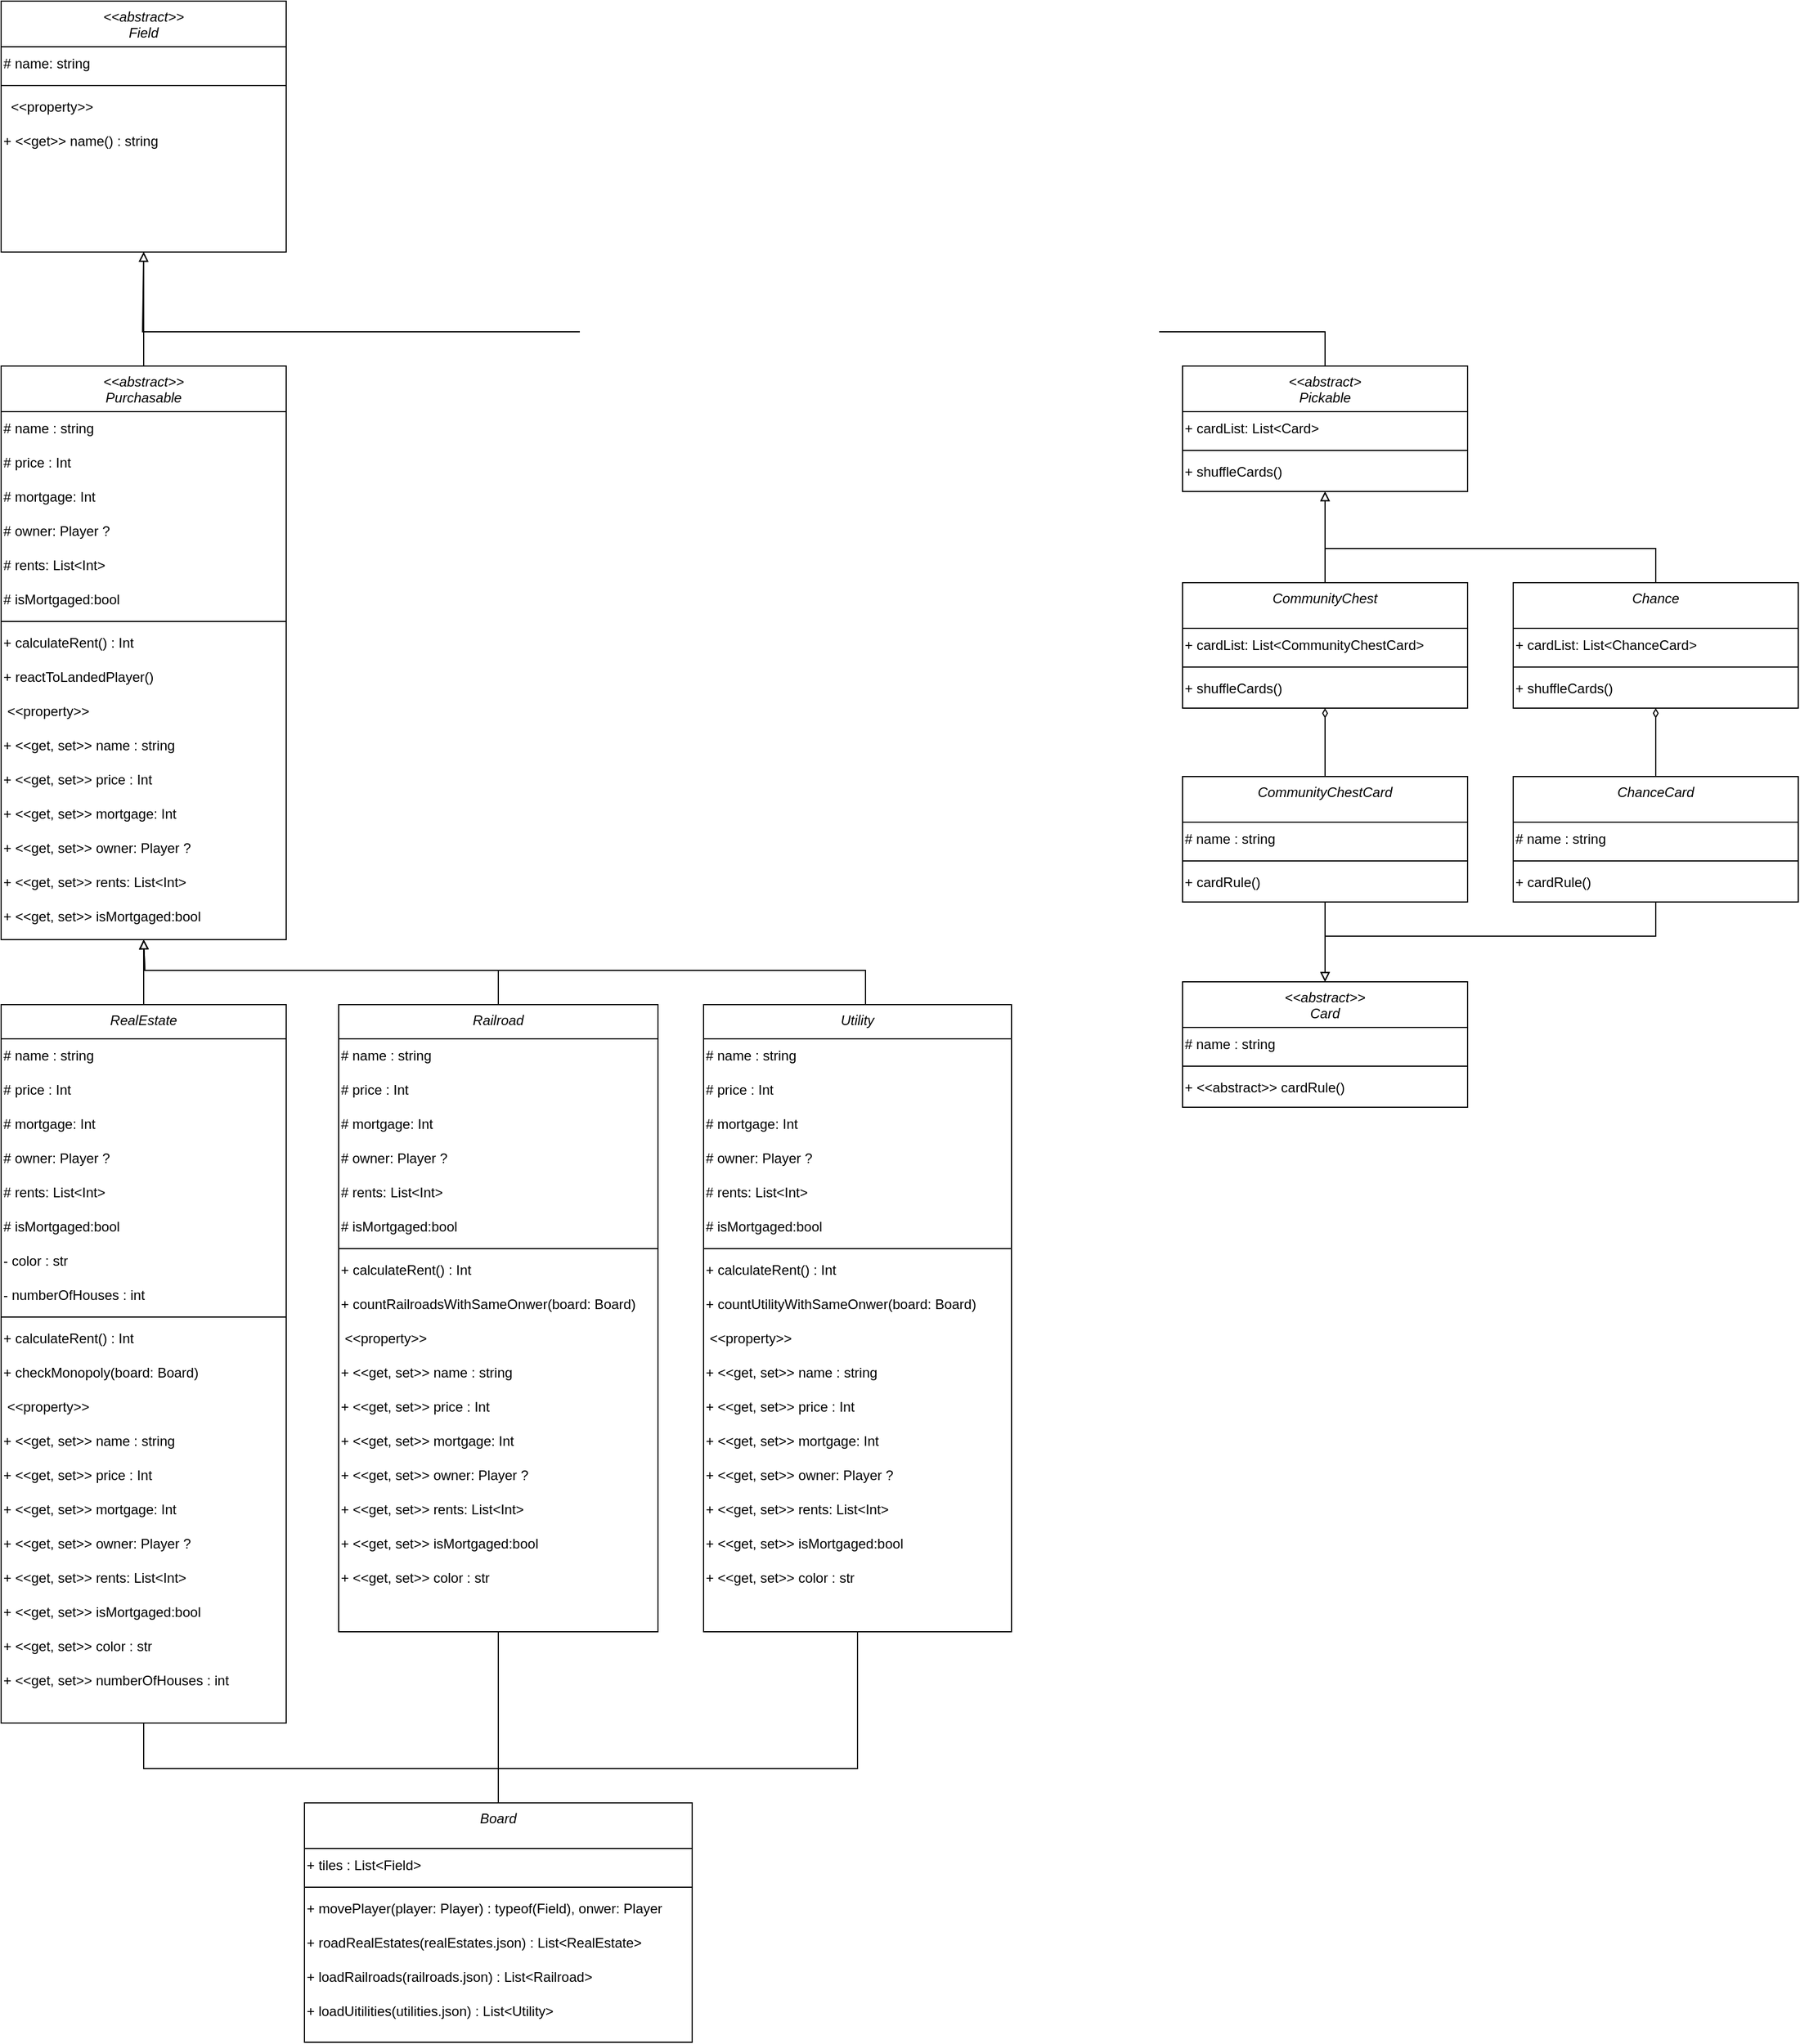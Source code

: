 <mxfile version="20.3.1" type="github">
  <diagram id="C5RBs43oDa-KdzZeNtuy" name="Page-1">
    <mxGraphModel dx="1497" dy="962" grid="1" gridSize="10" guides="1" tooltips="1" connect="1" arrows="1" fold="1" page="1" pageScale="1" pageWidth="827" pageHeight="1169" math="0" shadow="0">
      <root>
        <mxCell id="WIyWlLk6GJQsqaUBKTNV-0" />
        <mxCell id="WIyWlLk6GJQsqaUBKTNV-1" parent="WIyWlLk6GJQsqaUBKTNV-0" />
        <mxCell id="5BrYtVlXAJ850XrDyTSN-16" value="&lt;&lt;abstract&gt;&#xa;Pickable" style="swimlane;fontStyle=2;align=center;verticalAlign=top;childLayout=stackLayout;horizontal=1;startSize=40;horizontalStack=0;resizeParent=1;resizeLast=0;collapsible=1;marginBottom=0;rounded=0;shadow=0;strokeWidth=1;" vertex="1" parent="WIyWlLk6GJQsqaUBKTNV-1">
          <mxGeometry x="1200" y="1200" width="250" height="110" as="geometry">
            <mxRectangle x="230" y="140" width="160" height="26" as="alternateBounds" />
          </mxGeometry>
        </mxCell>
        <mxCell id="5BrYtVlXAJ850XrDyTSN-17" value="+ cardList: List&amp;lt;Card&amp;gt;" style="text;html=1;align=left;verticalAlign=middle;resizable=0;points=[];autosize=1;strokeColor=none;fillColor=none;" vertex="1" parent="5BrYtVlXAJ850XrDyTSN-16">
          <mxGeometry y="40" width="250" height="30" as="geometry" />
        </mxCell>
        <mxCell id="5BrYtVlXAJ850XrDyTSN-18" value="" style="line;html=1;strokeWidth=1;align=left;verticalAlign=middle;spacingTop=-1;spacingLeft=3;spacingRight=3;rotatable=0;labelPosition=right;points=[];portConstraint=eastwest;" vertex="1" parent="5BrYtVlXAJ850XrDyTSN-16">
          <mxGeometry y="70" width="250" height="8" as="geometry" />
        </mxCell>
        <mxCell id="5BrYtVlXAJ850XrDyTSN-19" value="+ shuffleCards()" style="text;html=1;align=left;verticalAlign=middle;resizable=0;points=[];autosize=1;strokeColor=none;fillColor=none;" vertex="1" parent="5BrYtVlXAJ850XrDyTSN-16">
          <mxGeometry y="78" width="250" height="30" as="geometry" />
        </mxCell>
        <mxCell id="5BrYtVlXAJ850XrDyTSN-21" value="" style="endArrow=block;html=1;rounded=0;exitX=0.5;exitY=0;exitDx=0;exitDy=0;endFill=0;entryX=0.5;entryY=1;entryDx=0;entryDy=0;" edge="1" parent="WIyWlLk6GJQsqaUBKTNV-1" source="5BrYtVlXAJ850XrDyTSN-16" target="5BrYtVlXAJ850XrDyTSN-56">
          <mxGeometry width="50" height="50" relative="1" as="geometry">
            <mxPoint x="1316.92" y="960" as="sourcePoint" />
            <mxPoint x="279.996" y="890" as="targetPoint" />
            <Array as="points">
              <mxPoint x="1325" y="1170" />
              <mxPoint x="288" y="1170" />
            </Array>
          </mxGeometry>
        </mxCell>
        <mxCell id="5BrYtVlXAJ850XrDyTSN-56" value="&lt;&lt;abstract&gt;&gt;&#xa;Field" style="swimlane;fontStyle=2;align=center;verticalAlign=top;childLayout=stackLayout;horizontal=1;startSize=40;horizontalStack=0;resizeParent=1;resizeLast=0;collapsible=1;marginBottom=0;rounded=0;shadow=0;strokeWidth=1;" vertex="1" parent="WIyWlLk6GJQsqaUBKTNV-1">
          <mxGeometry x="164" y="880" width="250" height="220" as="geometry">
            <mxRectangle x="230" y="140" width="160" height="26" as="alternateBounds" />
          </mxGeometry>
        </mxCell>
        <mxCell id="5BrYtVlXAJ850XrDyTSN-57" value="# name: string" style="text;html=1;align=left;verticalAlign=middle;resizable=0;points=[];autosize=1;strokeColor=none;fillColor=none;" vertex="1" parent="5BrYtVlXAJ850XrDyTSN-56">
          <mxGeometry y="40" width="250" height="30" as="geometry" />
        </mxCell>
        <mxCell id="5BrYtVlXAJ850XrDyTSN-58" value="" style="line;html=1;strokeWidth=1;align=left;verticalAlign=middle;spacingTop=-1;spacingLeft=3;spacingRight=3;rotatable=0;labelPosition=right;points=[];portConstraint=eastwest;" vertex="1" parent="5BrYtVlXAJ850XrDyTSN-56">
          <mxGeometry y="70" width="250" height="8" as="geometry" />
        </mxCell>
        <mxCell id="5BrYtVlXAJ850XrDyTSN-76" value="&amp;nbsp; &amp;lt;&amp;lt;property&amp;gt;&amp;gt;" style="text;html=1;align=left;verticalAlign=middle;resizable=0;points=[];autosize=1;strokeColor=none;fillColor=none;" vertex="1" parent="5BrYtVlXAJ850XrDyTSN-56">
          <mxGeometry y="78" width="250" height="30" as="geometry" />
        </mxCell>
        <mxCell id="5BrYtVlXAJ850XrDyTSN-77" value="+ &amp;lt;&amp;lt;get&amp;gt;&amp;gt; name() : string" style="text;html=1;align=left;verticalAlign=middle;resizable=0;points=[];autosize=1;strokeColor=none;fillColor=none;" vertex="1" parent="5BrYtVlXAJ850XrDyTSN-56">
          <mxGeometry y="108" width="250" height="30" as="geometry" />
        </mxCell>
        <mxCell id="5BrYtVlXAJ850XrDyTSN-60" value="&lt;&lt;abstract&gt;&gt;&#xa;Purchasable" style="swimlane;fontStyle=2;align=center;verticalAlign=top;childLayout=stackLayout;horizontal=1;startSize=40;horizontalStack=0;resizeParent=1;resizeLast=0;collapsible=1;marginBottom=0;rounded=0;shadow=0;strokeWidth=1;" vertex="1" parent="WIyWlLk6GJQsqaUBKTNV-1">
          <mxGeometry x="164" y="1200" width="250" height="503" as="geometry">
            <mxRectangle x="230" y="140" width="160" height="26" as="alternateBounds" />
          </mxGeometry>
        </mxCell>
        <mxCell id="5BrYtVlXAJ850XrDyTSN-78" value="# name : string" style="text;html=1;align=left;verticalAlign=middle;resizable=0;points=[];autosize=1;strokeColor=none;fillColor=none;" vertex="1" parent="5BrYtVlXAJ850XrDyTSN-60">
          <mxGeometry y="40" width="250" height="30" as="geometry" />
        </mxCell>
        <mxCell id="5BrYtVlXAJ850XrDyTSN-62" value="# price : Int" style="text;html=1;align=left;verticalAlign=middle;resizable=0;points=[];autosize=1;strokeColor=none;fillColor=none;" vertex="1" parent="5BrYtVlXAJ850XrDyTSN-60">
          <mxGeometry y="70" width="250" height="30" as="geometry" />
        </mxCell>
        <mxCell id="5BrYtVlXAJ850XrDyTSN-63" value="# mortgage: Int" style="text;html=1;align=left;verticalAlign=middle;resizable=0;points=[];autosize=1;strokeColor=none;fillColor=none;" vertex="1" parent="5BrYtVlXAJ850XrDyTSN-60">
          <mxGeometry y="100" width="250" height="30" as="geometry" />
        </mxCell>
        <mxCell id="5BrYtVlXAJ850XrDyTSN-64" value="# owner: Player ?" style="text;html=1;align=left;verticalAlign=middle;resizable=0;points=[];autosize=1;strokeColor=none;fillColor=none;" vertex="1" parent="5BrYtVlXAJ850XrDyTSN-60">
          <mxGeometry y="130" width="250" height="30" as="geometry" />
        </mxCell>
        <mxCell id="5BrYtVlXAJ850XrDyTSN-65" value="# rents: List&amp;lt;Int&amp;gt;" style="text;html=1;align=left;verticalAlign=middle;resizable=0;points=[];autosize=1;strokeColor=none;fillColor=none;" vertex="1" parent="5BrYtVlXAJ850XrDyTSN-60">
          <mxGeometry y="160" width="250" height="30" as="geometry" />
        </mxCell>
        <mxCell id="5BrYtVlXAJ850XrDyTSN-66" value="# isMortgaged:bool" style="text;html=1;align=left;verticalAlign=middle;resizable=0;points=[];autosize=1;strokeColor=none;fillColor=none;" vertex="1" parent="5BrYtVlXAJ850XrDyTSN-60">
          <mxGeometry y="190" width="250" height="30" as="geometry" />
        </mxCell>
        <mxCell id="5BrYtVlXAJ850XrDyTSN-67" value="" style="line;html=1;strokeWidth=1;align=left;verticalAlign=middle;spacingTop=-1;spacingLeft=3;spacingRight=3;rotatable=0;labelPosition=right;points=[];portConstraint=eastwest;" vertex="1" parent="5BrYtVlXAJ850XrDyTSN-60">
          <mxGeometry y="220" width="250" height="8" as="geometry" />
        </mxCell>
        <mxCell id="5BrYtVlXAJ850XrDyTSN-68" value="+ calculateRent() : Int" style="text;html=1;align=left;verticalAlign=middle;resizable=0;points=[];autosize=1;strokeColor=none;fillColor=none;" vertex="1" parent="5BrYtVlXAJ850XrDyTSN-60">
          <mxGeometry y="228" width="250" height="30" as="geometry" />
        </mxCell>
        <mxCell id="5BrYtVlXAJ850XrDyTSN-69" value="+ reactToLandedPlayer()" style="text;html=1;align=left;verticalAlign=middle;resizable=0;points=[];autosize=1;strokeColor=none;fillColor=none;" vertex="1" parent="5BrYtVlXAJ850XrDyTSN-60">
          <mxGeometry y="258" width="250" height="30" as="geometry" />
        </mxCell>
        <mxCell id="5BrYtVlXAJ850XrDyTSN-93" value="&lt;span style=&quot;white-space: pre;&quot;&gt;	&lt;/span&gt;&amp;lt;&amp;lt;property&amp;gt;&amp;gt;" style="text;html=1;align=left;verticalAlign=middle;resizable=0;points=[];autosize=1;strokeColor=none;fillColor=none;" vertex="1" parent="5BrYtVlXAJ850XrDyTSN-60">
          <mxGeometry y="288" width="250" height="30" as="geometry" />
        </mxCell>
        <mxCell id="5BrYtVlXAJ850XrDyTSN-87" value="+ &amp;lt;&amp;lt;get, set&amp;gt;&amp;gt;&amp;nbsp;name : string" style="text;html=1;align=left;verticalAlign=middle;resizable=0;points=[];autosize=1;strokeColor=none;fillColor=none;" vertex="1" parent="5BrYtVlXAJ850XrDyTSN-60">
          <mxGeometry y="318" width="250" height="30" as="geometry" />
        </mxCell>
        <mxCell id="5BrYtVlXAJ850XrDyTSN-88" value="+ &amp;lt;&amp;lt;get, set&amp;gt;&amp;gt;&amp;nbsp;price : Int" style="text;html=1;align=left;verticalAlign=middle;resizable=0;points=[];autosize=1;strokeColor=none;fillColor=none;" vertex="1" parent="5BrYtVlXAJ850XrDyTSN-60">
          <mxGeometry y="348" width="250" height="30" as="geometry" />
        </mxCell>
        <mxCell id="5BrYtVlXAJ850XrDyTSN-89" value="+ &amp;lt;&amp;lt;get, set&amp;gt;&amp;gt;&amp;nbsp;mortgage: Int" style="text;html=1;align=left;verticalAlign=middle;resizable=0;points=[];autosize=1;strokeColor=none;fillColor=none;" vertex="1" parent="5BrYtVlXAJ850XrDyTSN-60">
          <mxGeometry y="378" width="250" height="30" as="geometry" />
        </mxCell>
        <mxCell id="5BrYtVlXAJ850XrDyTSN-90" value="+ &amp;lt;&amp;lt;get, set&amp;gt;&amp;gt;&amp;nbsp;owner: Player ?" style="text;html=1;align=left;verticalAlign=middle;resizable=0;points=[];autosize=1;strokeColor=none;fillColor=none;" vertex="1" parent="5BrYtVlXAJ850XrDyTSN-60">
          <mxGeometry y="408" width="250" height="30" as="geometry" />
        </mxCell>
        <mxCell id="5BrYtVlXAJ850XrDyTSN-91" value="+ &amp;lt;&amp;lt;get, set&amp;gt;&amp;gt;&amp;nbsp;rents: List&amp;lt;Int&amp;gt;" style="text;html=1;align=left;verticalAlign=middle;resizable=0;points=[];autosize=1;strokeColor=none;fillColor=none;" vertex="1" parent="5BrYtVlXAJ850XrDyTSN-60">
          <mxGeometry y="438" width="250" height="30" as="geometry" />
        </mxCell>
        <mxCell id="5BrYtVlXAJ850XrDyTSN-92" value="+ &amp;lt;&amp;lt;get, set&amp;gt;&amp;gt; isMortgaged:bool" style="text;html=1;align=left;verticalAlign=middle;resizable=0;points=[];autosize=1;strokeColor=none;fillColor=none;" vertex="1" parent="5BrYtVlXAJ850XrDyTSN-60">
          <mxGeometry y="468" width="250" height="30" as="geometry" />
        </mxCell>
        <mxCell id="5BrYtVlXAJ850XrDyTSN-94" value="RealEstate" style="swimlane;fontStyle=2;align=center;verticalAlign=top;childLayout=stackLayout;horizontal=1;startSize=30;horizontalStack=0;resizeParent=1;resizeLast=0;collapsible=1;marginBottom=0;rounded=0;shadow=0;strokeWidth=1;" vertex="1" parent="WIyWlLk6GJQsqaUBKTNV-1">
          <mxGeometry x="164" y="1760" width="250" height="630" as="geometry">
            <mxRectangle x="230" y="140" width="160" height="26" as="alternateBounds" />
          </mxGeometry>
        </mxCell>
        <mxCell id="5BrYtVlXAJ850XrDyTSN-95" value="# name : string" style="text;html=1;align=left;verticalAlign=middle;resizable=0;points=[];autosize=1;strokeColor=none;fillColor=none;" vertex="1" parent="5BrYtVlXAJ850XrDyTSN-94">
          <mxGeometry y="30" width="250" height="30" as="geometry" />
        </mxCell>
        <mxCell id="5BrYtVlXAJ850XrDyTSN-96" value="# price : Int" style="text;html=1;align=left;verticalAlign=middle;resizable=0;points=[];autosize=1;strokeColor=none;fillColor=none;" vertex="1" parent="5BrYtVlXAJ850XrDyTSN-94">
          <mxGeometry y="60" width="250" height="30" as="geometry" />
        </mxCell>
        <mxCell id="5BrYtVlXAJ850XrDyTSN-97" value="# mortgage: Int" style="text;html=1;align=left;verticalAlign=middle;resizable=0;points=[];autosize=1;strokeColor=none;fillColor=none;" vertex="1" parent="5BrYtVlXAJ850XrDyTSN-94">
          <mxGeometry y="90" width="250" height="30" as="geometry" />
        </mxCell>
        <mxCell id="5BrYtVlXAJ850XrDyTSN-98" value="# owner: Player ?" style="text;html=1;align=left;verticalAlign=middle;resizable=0;points=[];autosize=1;strokeColor=none;fillColor=none;" vertex="1" parent="5BrYtVlXAJ850XrDyTSN-94">
          <mxGeometry y="120" width="250" height="30" as="geometry" />
        </mxCell>
        <mxCell id="5BrYtVlXAJ850XrDyTSN-99" value="# rents: List&amp;lt;Int&amp;gt;" style="text;html=1;align=left;verticalAlign=middle;resizable=0;points=[];autosize=1;strokeColor=none;fillColor=none;" vertex="1" parent="5BrYtVlXAJ850XrDyTSN-94">
          <mxGeometry y="150" width="250" height="30" as="geometry" />
        </mxCell>
        <mxCell id="5BrYtVlXAJ850XrDyTSN-100" value="# isMortgaged:bool" style="text;html=1;align=left;verticalAlign=middle;resizable=0;points=[];autosize=1;strokeColor=none;fillColor=none;" vertex="1" parent="5BrYtVlXAJ850XrDyTSN-94">
          <mxGeometry y="180" width="250" height="30" as="geometry" />
        </mxCell>
        <mxCell id="5BrYtVlXAJ850XrDyTSN-111" value="- color : str" style="text;html=1;align=left;verticalAlign=middle;resizable=0;points=[];autosize=1;strokeColor=none;fillColor=none;" vertex="1" parent="5BrYtVlXAJ850XrDyTSN-94">
          <mxGeometry y="210" width="250" height="30" as="geometry" />
        </mxCell>
        <mxCell id="5BrYtVlXAJ850XrDyTSN-164" value="- numberOfHouses : int" style="text;html=1;align=left;verticalAlign=middle;resizable=0;points=[];autosize=1;strokeColor=none;fillColor=none;" vertex="1" parent="5BrYtVlXAJ850XrDyTSN-94">
          <mxGeometry y="240" width="250" height="30" as="geometry" />
        </mxCell>
        <mxCell id="5BrYtVlXAJ850XrDyTSN-101" value="" style="line;html=1;strokeWidth=1;align=left;verticalAlign=middle;spacingTop=-1;spacingLeft=3;spacingRight=3;rotatable=0;labelPosition=right;points=[];portConstraint=eastwest;" vertex="1" parent="5BrYtVlXAJ850XrDyTSN-94">
          <mxGeometry y="270" width="250" height="8" as="geometry" />
        </mxCell>
        <mxCell id="5BrYtVlXAJ850XrDyTSN-102" value="+ calculateRent() : Int" style="text;html=1;align=left;verticalAlign=middle;resizable=0;points=[];autosize=1;strokeColor=none;fillColor=none;" vertex="1" parent="5BrYtVlXAJ850XrDyTSN-94">
          <mxGeometry y="278" width="250" height="30" as="geometry" />
        </mxCell>
        <mxCell id="5BrYtVlXAJ850XrDyTSN-134" value="+ checkMonopoly(board: Board)" style="text;html=1;align=left;verticalAlign=middle;resizable=0;points=[];autosize=1;strokeColor=none;fillColor=none;" vertex="1" parent="5BrYtVlXAJ850XrDyTSN-94">
          <mxGeometry y="308" width="250" height="30" as="geometry" />
        </mxCell>
        <mxCell id="5BrYtVlXAJ850XrDyTSN-104" value="&lt;span style=&quot;white-space: pre;&quot;&gt;	&lt;/span&gt;&amp;lt;&amp;lt;property&amp;gt;&amp;gt;" style="text;html=1;align=left;verticalAlign=middle;resizable=0;points=[];autosize=1;strokeColor=none;fillColor=none;" vertex="1" parent="5BrYtVlXAJ850XrDyTSN-94">
          <mxGeometry y="338" width="250" height="30" as="geometry" />
        </mxCell>
        <mxCell id="5BrYtVlXAJ850XrDyTSN-105" value="+ &amp;lt;&amp;lt;get, set&amp;gt;&amp;gt;&amp;nbsp;name : string" style="text;html=1;align=left;verticalAlign=middle;resizable=0;points=[];autosize=1;strokeColor=none;fillColor=none;" vertex="1" parent="5BrYtVlXAJ850XrDyTSN-94">
          <mxGeometry y="368" width="250" height="30" as="geometry" />
        </mxCell>
        <mxCell id="5BrYtVlXAJ850XrDyTSN-106" value="+ &amp;lt;&amp;lt;get, set&amp;gt;&amp;gt;&amp;nbsp;price : Int" style="text;html=1;align=left;verticalAlign=middle;resizable=0;points=[];autosize=1;strokeColor=none;fillColor=none;" vertex="1" parent="5BrYtVlXAJ850XrDyTSN-94">
          <mxGeometry y="398" width="250" height="30" as="geometry" />
        </mxCell>
        <mxCell id="5BrYtVlXAJ850XrDyTSN-107" value="+ &amp;lt;&amp;lt;get, set&amp;gt;&amp;gt;&amp;nbsp;mortgage: Int" style="text;html=1;align=left;verticalAlign=middle;resizable=0;points=[];autosize=1;strokeColor=none;fillColor=none;" vertex="1" parent="5BrYtVlXAJ850XrDyTSN-94">
          <mxGeometry y="428" width="250" height="30" as="geometry" />
        </mxCell>
        <mxCell id="5BrYtVlXAJ850XrDyTSN-108" value="+ &amp;lt;&amp;lt;get, set&amp;gt;&amp;gt;&amp;nbsp;owner: Player ?" style="text;html=1;align=left;verticalAlign=middle;resizable=0;points=[];autosize=1;strokeColor=none;fillColor=none;" vertex="1" parent="5BrYtVlXAJ850XrDyTSN-94">
          <mxGeometry y="458" width="250" height="30" as="geometry" />
        </mxCell>
        <mxCell id="5BrYtVlXAJ850XrDyTSN-109" value="+ &amp;lt;&amp;lt;get, set&amp;gt;&amp;gt;&amp;nbsp;rents: List&amp;lt;Int&amp;gt;" style="text;html=1;align=left;verticalAlign=middle;resizable=0;points=[];autosize=1;strokeColor=none;fillColor=none;" vertex="1" parent="5BrYtVlXAJ850XrDyTSN-94">
          <mxGeometry y="488" width="250" height="30" as="geometry" />
        </mxCell>
        <mxCell id="5BrYtVlXAJ850XrDyTSN-110" value="+ &amp;lt;&amp;lt;get, set&amp;gt;&amp;gt; isMortgaged:bool" style="text;html=1;align=left;verticalAlign=middle;resizable=0;points=[];autosize=1;strokeColor=none;fillColor=none;" vertex="1" parent="5BrYtVlXAJ850XrDyTSN-94">
          <mxGeometry y="518" width="250" height="30" as="geometry" />
        </mxCell>
        <mxCell id="5BrYtVlXAJ850XrDyTSN-112" value="+ &amp;lt;&amp;lt;get, set&amp;gt;&amp;gt; color : str" style="text;html=1;align=left;verticalAlign=middle;resizable=0;points=[];autosize=1;strokeColor=none;fillColor=none;" vertex="1" parent="5BrYtVlXAJ850XrDyTSN-94">
          <mxGeometry y="548" width="250" height="30" as="geometry" />
        </mxCell>
        <mxCell id="5BrYtVlXAJ850XrDyTSN-113" value="+ &amp;lt;&amp;lt;get, set&amp;gt;&amp;gt; numberOfHouses : int" style="text;html=1;align=left;verticalAlign=middle;resizable=0;points=[];autosize=1;strokeColor=none;fillColor=none;" vertex="1" parent="5BrYtVlXAJ850XrDyTSN-94">
          <mxGeometry y="578" width="250" height="30" as="geometry" />
        </mxCell>
        <mxCell id="5BrYtVlXAJ850XrDyTSN-138" value="" style="endArrow=block;html=1;rounded=0;strokeWidth=1;exitX=0.5;exitY=0;exitDx=0;exitDy=0;entryX=0.5;entryY=1;entryDx=0;entryDy=0;endFill=0;" edge="1" parent="WIyWlLk6GJQsqaUBKTNV-1" source="5BrYtVlXAJ850XrDyTSN-94" target="5BrYtVlXAJ850XrDyTSN-60">
          <mxGeometry width="50" height="50" relative="1" as="geometry">
            <mxPoint x="530" y="1760" as="sourcePoint" />
            <mxPoint x="530.25" y="1688.54" as="targetPoint" />
          </mxGeometry>
        </mxCell>
        <mxCell id="5BrYtVlXAJ850XrDyTSN-139" value="Railroad" style="swimlane;fontStyle=2;align=center;verticalAlign=top;childLayout=stackLayout;horizontal=1;startSize=30;horizontalStack=0;resizeParent=1;resizeLast=0;collapsible=1;marginBottom=0;rounded=0;shadow=0;strokeWidth=1;" vertex="1" parent="WIyWlLk6GJQsqaUBKTNV-1">
          <mxGeometry x="460" y="1760" width="280" height="550" as="geometry">
            <mxRectangle x="230" y="140" width="160" height="26" as="alternateBounds" />
          </mxGeometry>
        </mxCell>
        <mxCell id="5BrYtVlXAJ850XrDyTSN-140" value="# name : string" style="text;html=1;align=left;verticalAlign=middle;resizable=0;points=[];autosize=1;strokeColor=none;fillColor=none;" vertex="1" parent="5BrYtVlXAJ850XrDyTSN-139">
          <mxGeometry y="30" width="280" height="30" as="geometry" />
        </mxCell>
        <mxCell id="5BrYtVlXAJ850XrDyTSN-141" value="# price : Int" style="text;html=1;align=left;verticalAlign=middle;resizable=0;points=[];autosize=1;strokeColor=none;fillColor=none;" vertex="1" parent="5BrYtVlXAJ850XrDyTSN-139">
          <mxGeometry y="60" width="280" height="30" as="geometry" />
        </mxCell>
        <mxCell id="5BrYtVlXAJ850XrDyTSN-142" value="# mortgage: Int" style="text;html=1;align=left;verticalAlign=middle;resizable=0;points=[];autosize=1;strokeColor=none;fillColor=none;" vertex="1" parent="5BrYtVlXAJ850XrDyTSN-139">
          <mxGeometry y="90" width="280" height="30" as="geometry" />
        </mxCell>
        <mxCell id="5BrYtVlXAJ850XrDyTSN-143" value="# owner: Player ?" style="text;html=1;align=left;verticalAlign=middle;resizable=0;points=[];autosize=1;strokeColor=none;fillColor=none;" vertex="1" parent="5BrYtVlXAJ850XrDyTSN-139">
          <mxGeometry y="120" width="280" height="30" as="geometry" />
        </mxCell>
        <mxCell id="5BrYtVlXAJ850XrDyTSN-144" value="# rents: List&amp;lt;Int&amp;gt;" style="text;html=1;align=left;verticalAlign=middle;resizable=0;points=[];autosize=1;strokeColor=none;fillColor=none;" vertex="1" parent="5BrYtVlXAJ850XrDyTSN-139">
          <mxGeometry y="150" width="280" height="30" as="geometry" />
        </mxCell>
        <mxCell id="5BrYtVlXAJ850XrDyTSN-145" value="# isMortgaged:bool" style="text;html=1;align=left;verticalAlign=middle;resizable=0;points=[];autosize=1;strokeColor=none;fillColor=none;" vertex="1" parent="5BrYtVlXAJ850XrDyTSN-139">
          <mxGeometry y="180" width="280" height="30" as="geometry" />
        </mxCell>
        <mxCell id="5BrYtVlXAJ850XrDyTSN-147" value="" style="line;html=1;strokeWidth=1;align=left;verticalAlign=middle;spacingTop=-1;spacingLeft=3;spacingRight=3;rotatable=0;labelPosition=right;points=[];portConstraint=eastwest;" vertex="1" parent="5BrYtVlXAJ850XrDyTSN-139">
          <mxGeometry y="210" width="280" height="8" as="geometry" />
        </mxCell>
        <mxCell id="5BrYtVlXAJ850XrDyTSN-148" value="+ calculateRent() : Int" style="text;html=1;align=left;verticalAlign=middle;resizable=0;points=[];autosize=1;strokeColor=none;fillColor=none;" vertex="1" parent="5BrYtVlXAJ850XrDyTSN-139">
          <mxGeometry y="218" width="280" height="30" as="geometry" />
        </mxCell>
        <mxCell id="5BrYtVlXAJ850XrDyTSN-150" value="+ countRailroadsWithSameOnwer(board: Board)" style="text;html=1;align=left;verticalAlign=middle;resizable=0;points=[];autosize=1;strokeColor=none;fillColor=none;" vertex="1" parent="5BrYtVlXAJ850XrDyTSN-139">
          <mxGeometry y="248" width="280" height="30" as="geometry" />
        </mxCell>
        <mxCell id="5BrYtVlXAJ850XrDyTSN-151" value="&lt;span style=&quot;white-space: pre;&quot;&gt;	&lt;/span&gt;&amp;lt;&amp;lt;property&amp;gt;&amp;gt;" style="text;html=1;align=left;verticalAlign=middle;resizable=0;points=[];autosize=1;strokeColor=none;fillColor=none;" vertex="1" parent="5BrYtVlXAJ850XrDyTSN-139">
          <mxGeometry y="278" width="280" height="30" as="geometry" />
        </mxCell>
        <mxCell id="5BrYtVlXAJ850XrDyTSN-152" value="+ &amp;lt;&amp;lt;get, set&amp;gt;&amp;gt;&amp;nbsp;name : string" style="text;html=1;align=left;verticalAlign=middle;resizable=0;points=[];autosize=1;strokeColor=none;fillColor=none;" vertex="1" parent="5BrYtVlXAJ850XrDyTSN-139">
          <mxGeometry y="308" width="280" height="30" as="geometry" />
        </mxCell>
        <mxCell id="5BrYtVlXAJ850XrDyTSN-153" value="+ &amp;lt;&amp;lt;get, set&amp;gt;&amp;gt;&amp;nbsp;price : Int" style="text;html=1;align=left;verticalAlign=middle;resizable=0;points=[];autosize=1;strokeColor=none;fillColor=none;" vertex="1" parent="5BrYtVlXAJ850XrDyTSN-139">
          <mxGeometry y="338" width="280" height="30" as="geometry" />
        </mxCell>
        <mxCell id="5BrYtVlXAJ850XrDyTSN-154" value="+ &amp;lt;&amp;lt;get, set&amp;gt;&amp;gt;&amp;nbsp;mortgage: Int" style="text;html=1;align=left;verticalAlign=middle;resizable=0;points=[];autosize=1;strokeColor=none;fillColor=none;" vertex="1" parent="5BrYtVlXAJ850XrDyTSN-139">
          <mxGeometry y="368" width="280" height="30" as="geometry" />
        </mxCell>
        <mxCell id="5BrYtVlXAJ850XrDyTSN-155" value="+ &amp;lt;&amp;lt;get, set&amp;gt;&amp;gt;&amp;nbsp;owner: Player ?" style="text;html=1;align=left;verticalAlign=middle;resizable=0;points=[];autosize=1;strokeColor=none;fillColor=none;" vertex="1" parent="5BrYtVlXAJ850XrDyTSN-139">
          <mxGeometry y="398" width="280" height="30" as="geometry" />
        </mxCell>
        <mxCell id="5BrYtVlXAJ850XrDyTSN-156" value="+ &amp;lt;&amp;lt;get, set&amp;gt;&amp;gt;&amp;nbsp;rents: List&amp;lt;Int&amp;gt;" style="text;html=1;align=left;verticalAlign=middle;resizable=0;points=[];autosize=1;strokeColor=none;fillColor=none;" vertex="1" parent="5BrYtVlXAJ850XrDyTSN-139">
          <mxGeometry y="428" width="280" height="30" as="geometry" />
        </mxCell>
        <mxCell id="5BrYtVlXAJ850XrDyTSN-157" value="+ &amp;lt;&amp;lt;get, set&amp;gt;&amp;gt; isMortgaged:bool" style="text;html=1;align=left;verticalAlign=middle;resizable=0;points=[];autosize=1;strokeColor=none;fillColor=none;" vertex="1" parent="5BrYtVlXAJ850XrDyTSN-139">
          <mxGeometry y="458" width="280" height="30" as="geometry" />
        </mxCell>
        <mxCell id="5BrYtVlXAJ850XrDyTSN-158" value="+ &amp;lt;&amp;lt;get, set&amp;gt;&amp;gt; color : str" style="text;html=1;align=left;verticalAlign=middle;resizable=0;points=[];autosize=1;strokeColor=none;fillColor=none;" vertex="1" parent="5BrYtVlXAJ850XrDyTSN-139">
          <mxGeometry y="488" width="280" height="30" as="geometry" />
        </mxCell>
        <mxCell id="5BrYtVlXAJ850XrDyTSN-166" value="Utility" style="swimlane;fontStyle=2;align=center;verticalAlign=top;childLayout=stackLayout;horizontal=1;startSize=30;horizontalStack=0;resizeParent=1;resizeLast=0;collapsible=1;marginBottom=0;rounded=0;shadow=0;strokeWidth=1;" vertex="1" parent="WIyWlLk6GJQsqaUBKTNV-1">
          <mxGeometry x="780" y="1760" width="270" height="550" as="geometry">
            <mxRectangle x="230" y="140" width="160" height="26" as="alternateBounds" />
          </mxGeometry>
        </mxCell>
        <mxCell id="5BrYtVlXAJ850XrDyTSN-167" value="# name : string" style="text;html=1;align=left;verticalAlign=middle;resizable=0;points=[];autosize=1;strokeColor=none;fillColor=none;" vertex="1" parent="5BrYtVlXAJ850XrDyTSN-166">
          <mxGeometry y="30" width="270" height="30" as="geometry" />
        </mxCell>
        <mxCell id="5BrYtVlXAJ850XrDyTSN-168" value="# price : Int" style="text;html=1;align=left;verticalAlign=middle;resizable=0;points=[];autosize=1;strokeColor=none;fillColor=none;" vertex="1" parent="5BrYtVlXAJ850XrDyTSN-166">
          <mxGeometry y="60" width="270" height="30" as="geometry" />
        </mxCell>
        <mxCell id="5BrYtVlXAJ850XrDyTSN-169" value="# mortgage: Int" style="text;html=1;align=left;verticalAlign=middle;resizable=0;points=[];autosize=1;strokeColor=none;fillColor=none;" vertex="1" parent="5BrYtVlXAJ850XrDyTSN-166">
          <mxGeometry y="90" width="270" height="30" as="geometry" />
        </mxCell>
        <mxCell id="5BrYtVlXAJ850XrDyTSN-170" value="# owner: Player ?" style="text;html=1;align=left;verticalAlign=middle;resizable=0;points=[];autosize=1;strokeColor=none;fillColor=none;" vertex="1" parent="5BrYtVlXAJ850XrDyTSN-166">
          <mxGeometry y="120" width="270" height="30" as="geometry" />
        </mxCell>
        <mxCell id="5BrYtVlXAJ850XrDyTSN-171" value="# rents: List&amp;lt;Int&amp;gt;" style="text;html=1;align=left;verticalAlign=middle;resizable=0;points=[];autosize=1;strokeColor=none;fillColor=none;" vertex="1" parent="5BrYtVlXAJ850XrDyTSN-166">
          <mxGeometry y="150" width="270" height="30" as="geometry" />
        </mxCell>
        <mxCell id="5BrYtVlXAJ850XrDyTSN-172" value="# isMortgaged:bool" style="text;html=1;align=left;verticalAlign=middle;resizable=0;points=[];autosize=1;strokeColor=none;fillColor=none;" vertex="1" parent="5BrYtVlXAJ850XrDyTSN-166">
          <mxGeometry y="180" width="270" height="30" as="geometry" />
        </mxCell>
        <mxCell id="5BrYtVlXAJ850XrDyTSN-173" value="" style="line;html=1;strokeWidth=1;align=left;verticalAlign=middle;spacingTop=-1;spacingLeft=3;spacingRight=3;rotatable=0;labelPosition=right;points=[];portConstraint=eastwest;" vertex="1" parent="5BrYtVlXAJ850XrDyTSN-166">
          <mxGeometry y="210" width="270" height="8" as="geometry" />
        </mxCell>
        <mxCell id="5BrYtVlXAJ850XrDyTSN-174" value="+ calculateRent() : Int" style="text;html=1;align=left;verticalAlign=middle;resizable=0;points=[];autosize=1;strokeColor=none;fillColor=none;" vertex="1" parent="5BrYtVlXAJ850XrDyTSN-166">
          <mxGeometry y="218" width="270" height="30" as="geometry" />
        </mxCell>
        <mxCell id="5BrYtVlXAJ850XrDyTSN-175" value="+ countUtilityWithSameOnwer(board: Board)" style="text;html=1;align=left;verticalAlign=middle;resizable=0;points=[];autosize=1;strokeColor=none;fillColor=none;" vertex="1" parent="5BrYtVlXAJ850XrDyTSN-166">
          <mxGeometry y="248" width="270" height="30" as="geometry" />
        </mxCell>
        <mxCell id="5BrYtVlXAJ850XrDyTSN-176" value="&lt;span style=&quot;white-space: pre;&quot;&gt;	&lt;/span&gt;&amp;lt;&amp;lt;property&amp;gt;&amp;gt;" style="text;html=1;align=left;verticalAlign=middle;resizable=0;points=[];autosize=1;strokeColor=none;fillColor=none;" vertex="1" parent="5BrYtVlXAJ850XrDyTSN-166">
          <mxGeometry y="278" width="270" height="30" as="geometry" />
        </mxCell>
        <mxCell id="5BrYtVlXAJ850XrDyTSN-177" value="+ &amp;lt;&amp;lt;get, set&amp;gt;&amp;gt;&amp;nbsp;name : string" style="text;html=1;align=left;verticalAlign=middle;resizable=0;points=[];autosize=1;strokeColor=none;fillColor=none;" vertex="1" parent="5BrYtVlXAJ850XrDyTSN-166">
          <mxGeometry y="308" width="270" height="30" as="geometry" />
        </mxCell>
        <mxCell id="5BrYtVlXAJ850XrDyTSN-178" value="+ &amp;lt;&amp;lt;get, set&amp;gt;&amp;gt;&amp;nbsp;price : Int" style="text;html=1;align=left;verticalAlign=middle;resizable=0;points=[];autosize=1;strokeColor=none;fillColor=none;" vertex="1" parent="5BrYtVlXAJ850XrDyTSN-166">
          <mxGeometry y="338" width="270" height="30" as="geometry" />
        </mxCell>
        <mxCell id="5BrYtVlXAJ850XrDyTSN-179" value="+ &amp;lt;&amp;lt;get, set&amp;gt;&amp;gt;&amp;nbsp;mortgage: Int" style="text;html=1;align=left;verticalAlign=middle;resizable=0;points=[];autosize=1;strokeColor=none;fillColor=none;" vertex="1" parent="5BrYtVlXAJ850XrDyTSN-166">
          <mxGeometry y="368" width="270" height="30" as="geometry" />
        </mxCell>
        <mxCell id="5BrYtVlXAJ850XrDyTSN-180" value="+ &amp;lt;&amp;lt;get, set&amp;gt;&amp;gt;&amp;nbsp;owner: Player ?" style="text;html=1;align=left;verticalAlign=middle;resizable=0;points=[];autosize=1;strokeColor=none;fillColor=none;" vertex="1" parent="5BrYtVlXAJ850XrDyTSN-166">
          <mxGeometry y="398" width="270" height="30" as="geometry" />
        </mxCell>
        <mxCell id="5BrYtVlXAJ850XrDyTSN-181" value="+ &amp;lt;&amp;lt;get, set&amp;gt;&amp;gt;&amp;nbsp;rents: List&amp;lt;Int&amp;gt;" style="text;html=1;align=left;verticalAlign=middle;resizable=0;points=[];autosize=1;strokeColor=none;fillColor=none;" vertex="1" parent="5BrYtVlXAJ850XrDyTSN-166">
          <mxGeometry y="428" width="270" height="30" as="geometry" />
        </mxCell>
        <mxCell id="5BrYtVlXAJ850XrDyTSN-182" value="+ &amp;lt;&amp;lt;get, set&amp;gt;&amp;gt; isMortgaged:bool" style="text;html=1;align=left;verticalAlign=middle;resizable=0;points=[];autosize=1;strokeColor=none;fillColor=none;" vertex="1" parent="5BrYtVlXAJ850XrDyTSN-166">
          <mxGeometry y="458" width="270" height="30" as="geometry" />
        </mxCell>
        <mxCell id="5BrYtVlXAJ850XrDyTSN-183" value="+ &amp;lt;&amp;lt;get, set&amp;gt;&amp;gt; color : str" style="text;html=1;align=left;verticalAlign=middle;resizable=0;points=[];autosize=1;strokeColor=none;fillColor=none;" vertex="1" parent="5BrYtVlXAJ850XrDyTSN-166">
          <mxGeometry y="488" width="270" height="30" as="geometry" />
        </mxCell>
        <mxCell id="5BrYtVlXAJ850XrDyTSN-187" value="" style="endArrow=block;html=1;rounded=0;strokeWidth=1;endFill=0;entryX=0.5;entryY=1;entryDx=0;entryDy=0;" edge="1" parent="WIyWlLk6GJQsqaUBKTNV-1" target="5BrYtVlXAJ850XrDyTSN-60">
          <mxGeometry width="50" height="50" relative="1" as="geometry">
            <mxPoint x="600" y="1760" as="sourcePoint" />
            <mxPoint x="510" y="1680" as="targetPoint" />
            <Array as="points">
              <mxPoint x="600" y="1730" />
              <mxPoint x="290" y="1730" />
            </Array>
          </mxGeometry>
        </mxCell>
        <mxCell id="5BrYtVlXAJ850XrDyTSN-188" value="" style="endArrow=block;html=1;rounded=0;strokeWidth=1;endFill=0;entryX=0.5;entryY=1;entryDx=0;entryDy=0;exitX=0.526;exitY=0;exitDx=0;exitDy=0;exitPerimeter=0;" edge="1" parent="WIyWlLk6GJQsqaUBKTNV-1" source="5BrYtVlXAJ850XrDyTSN-166" target="5BrYtVlXAJ850XrDyTSN-60">
          <mxGeometry width="50" height="50" relative="1" as="geometry">
            <mxPoint x="921" y="1760" as="sourcePoint" />
            <mxPoint x="610" y="1703" as="targetPoint" />
            <Array as="points">
              <mxPoint x="922" y="1730" />
              <mxPoint x="290" y="1730" />
            </Array>
          </mxGeometry>
        </mxCell>
        <mxCell id="5BrYtVlXAJ850XrDyTSN-190" value="CommunityChest" style="swimlane;fontStyle=2;align=center;verticalAlign=top;childLayout=stackLayout;horizontal=1;startSize=40;horizontalStack=0;resizeParent=1;resizeLast=0;collapsible=1;marginBottom=0;rounded=0;shadow=0;strokeWidth=1;" vertex="1" parent="WIyWlLk6GJQsqaUBKTNV-1">
          <mxGeometry x="1200" y="1390" width="250" height="110" as="geometry">
            <mxRectangle x="230" y="140" width="160" height="26" as="alternateBounds" />
          </mxGeometry>
        </mxCell>
        <mxCell id="5BrYtVlXAJ850XrDyTSN-191" value="+ cardList: List&amp;lt;CommunityChestCard&amp;gt;" style="text;html=1;align=left;verticalAlign=middle;resizable=0;points=[];autosize=1;strokeColor=none;fillColor=none;" vertex="1" parent="5BrYtVlXAJ850XrDyTSN-190">
          <mxGeometry y="40" width="250" height="30" as="geometry" />
        </mxCell>
        <mxCell id="5BrYtVlXAJ850XrDyTSN-192" value="" style="line;html=1;strokeWidth=1;align=left;verticalAlign=middle;spacingTop=-1;spacingLeft=3;spacingRight=3;rotatable=0;labelPosition=right;points=[];portConstraint=eastwest;" vertex="1" parent="5BrYtVlXAJ850XrDyTSN-190">
          <mxGeometry y="70" width="250" height="8" as="geometry" />
        </mxCell>
        <mxCell id="5BrYtVlXAJ850XrDyTSN-193" value="+ shuffleCards()" style="text;html=1;align=left;verticalAlign=middle;resizable=0;points=[];autosize=1;strokeColor=none;fillColor=none;" vertex="1" parent="5BrYtVlXAJ850XrDyTSN-190">
          <mxGeometry y="78" width="250" height="30" as="geometry" />
        </mxCell>
        <mxCell id="5BrYtVlXAJ850XrDyTSN-194" value="Chance" style="swimlane;fontStyle=2;align=center;verticalAlign=top;childLayout=stackLayout;horizontal=1;startSize=40;horizontalStack=0;resizeParent=1;resizeLast=0;collapsible=1;marginBottom=0;rounded=0;shadow=0;strokeWidth=1;" vertex="1" parent="WIyWlLk6GJQsqaUBKTNV-1">
          <mxGeometry x="1490" y="1390" width="250" height="110" as="geometry">
            <mxRectangle x="230" y="140" width="160" height="26" as="alternateBounds" />
          </mxGeometry>
        </mxCell>
        <mxCell id="5BrYtVlXAJ850XrDyTSN-195" value="+ cardList: List&amp;lt;ChanceCard&amp;gt;" style="text;html=1;align=left;verticalAlign=middle;resizable=0;points=[];autosize=1;strokeColor=none;fillColor=none;" vertex="1" parent="5BrYtVlXAJ850XrDyTSN-194">
          <mxGeometry y="40" width="250" height="30" as="geometry" />
        </mxCell>
        <mxCell id="5BrYtVlXAJ850XrDyTSN-196" value="" style="line;html=1;strokeWidth=1;align=left;verticalAlign=middle;spacingTop=-1;spacingLeft=3;spacingRight=3;rotatable=0;labelPosition=right;points=[];portConstraint=eastwest;" vertex="1" parent="5BrYtVlXAJ850XrDyTSN-194">
          <mxGeometry y="70" width="250" height="8" as="geometry" />
        </mxCell>
        <mxCell id="5BrYtVlXAJ850XrDyTSN-197" value="+ shuffleCards()" style="text;html=1;align=left;verticalAlign=middle;resizable=0;points=[];autosize=1;strokeColor=none;fillColor=none;" vertex="1" parent="5BrYtVlXAJ850XrDyTSN-194">
          <mxGeometry y="78" width="250" height="30" as="geometry" />
        </mxCell>
        <mxCell id="5BrYtVlXAJ850XrDyTSN-198" value="" style="endArrow=block;html=1;rounded=0;strokeWidth=1;entryX=0.5;entryY=1;entryDx=0;entryDy=0;exitX=0.5;exitY=0;exitDx=0;exitDy=0;endFill=0;" edge="1" parent="WIyWlLk6GJQsqaUBKTNV-1" source="5BrYtVlXAJ850XrDyTSN-190" target="5BrYtVlXAJ850XrDyTSN-16">
          <mxGeometry width="50" height="50" relative="1" as="geometry">
            <mxPoint x="990" y="1540" as="sourcePoint" />
            <mxPoint x="1040" y="1490" as="targetPoint" />
          </mxGeometry>
        </mxCell>
        <mxCell id="5BrYtVlXAJ850XrDyTSN-199" value="" style="endArrow=block;html=1;rounded=0;strokeWidth=1;entryX=0.5;entryY=1;entryDx=0;entryDy=0;exitX=0.5;exitY=0;exitDx=0;exitDy=0;endFill=0;" edge="1" parent="WIyWlLk6GJQsqaUBKTNV-1" source="5BrYtVlXAJ850XrDyTSN-194" target="5BrYtVlXAJ850XrDyTSN-16">
          <mxGeometry width="50" height="50" relative="1" as="geometry">
            <mxPoint x="1580.0" y="1340" as="sourcePoint" />
            <mxPoint x="1580.0" y="1260" as="targetPoint" />
            <Array as="points">
              <mxPoint x="1615" y="1360" />
              <mxPoint x="1325" y="1360" />
            </Array>
          </mxGeometry>
        </mxCell>
        <mxCell id="5BrYtVlXAJ850XrDyTSN-200" value="CommunityChestCard" style="swimlane;fontStyle=2;align=center;verticalAlign=top;childLayout=stackLayout;horizontal=1;startSize=40;horizontalStack=0;resizeParent=1;resizeLast=0;collapsible=1;marginBottom=0;rounded=0;shadow=0;strokeWidth=1;" vertex="1" parent="WIyWlLk6GJQsqaUBKTNV-1">
          <mxGeometry x="1200" y="1560" width="250" height="110" as="geometry">
            <mxRectangle x="230" y="140" width="160" height="26" as="alternateBounds" />
          </mxGeometry>
        </mxCell>
        <mxCell id="5BrYtVlXAJ850XrDyTSN-201" value="# name : string" style="text;html=1;align=left;verticalAlign=middle;resizable=0;points=[];autosize=1;strokeColor=none;fillColor=none;" vertex="1" parent="5BrYtVlXAJ850XrDyTSN-200">
          <mxGeometry y="40" width="250" height="30" as="geometry" />
        </mxCell>
        <mxCell id="5BrYtVlXAJ850XrDyTSN-202" value="" style="line;html=1;strokeWidth=1;align=left;verticalAlign=middle;spacingTop=-1;spacingLeft=3;spacingRight=3;rotatable=0;labelPosition=right;points=[];portConstraint=eastwest;" vertex="1" parent="5BrYtVlXAJ850XrDyTSN-200">
          <mxGeometry y="70" width="250" height="8" as="geometry" />
        </mxCell>
        <mxCell id="5BrYtVlXAJ850XrDyTSN-204" value="+ cardRule()" style="text;html=1;align=left;verticalAlign=middle;resizable=0;points=[];autosize=1;strokeColor=none;fillColor=none;" vertex="1" parent="5BrYtVlXAJ850XrDyTSN-200">
          <mxGeometry y="78" width="250" height="30" as="geometry" />
        </mxCell>
        <mxCell id="5BrYtVlXAJ850XrDyTSN-205" value="ChanceCard" style="swimlane;fontStyle=2;align=center;verticalAlign=top;childLayout=stackLayout;horizontal=1;startSize=40;horizontalStack=0;resizeParent=1;resizeLast=0;collapsible=1;marginBottom=0;rounded=0;shadow=0;strokeWidth=1;" vertex="1" parent="WIyWlLk6GJQsqaUBKTNV-1">
          <mxGeometry x="1490" y="1560" width="250" height="110" as="geometry">
            <mxRectangle x="230" y="140" width="160" height="26" as="alternateBounds" />
          </mxGeometry>
        </mxCell>
        <mxCell id="5BrYtVlXAJ850XrDyTSN-206" value="# name : string" style="text;html=1;align=left;verticalAlign=middle;resizable=0;points=[];autosize=1;strokeColor=none;fillColor=none;" vertex="1" parent="5BrYtVlXAJ850XrDyTSN-205">
          <mxGeometry y="40" width="250" height="30" as="geometry" />
        </mxCell>
        <mxCell id="5BrYtVlXAJ850XrDyTSN-207" value="" style="line;html=1;strokeWidth=1;align=left;verticalAlign=middle;spacingTop=-1;spacingLeft=3;spacingRight=3;rotatable=0;labelPosition=right;points=[];portConstraint=eastwest;" vertex="1" parent="5BrYtVlXAJ850XrDyTSN-205">
          <mxGeometry y="70" width="250" height="8" as="geometry" />
        </mxCell>
        <mxCell id="5BrYtVlXAJ850XrDyTSN-208" value="+ cardRule()" style="text;html=1;align=left;verticalAlign=middle;resizable=0;points=[];autosize=1;strokeColor=none;fillColor=none;" vertex="1" parent="5BrYtVlXAJ850XrDyTSN-205">
          <mxGeometry y="78" width="250" height="30" as="geometry" />
        </mxCell>
        <mxCell id="5BrYtVlXAJ850XrDyTSN-209" value="&lt;&lt;abstract&gt;&gt;&#xa;Card" style="swimlane;fontStyle=2;align=center;verticalAlign=top;childLayout=stackLayout;horizontal=1;startSize=40;horizontalStack=0;resizeParent=1;resizeLast=0;collapsible=1;marginBottom=0;rounded=0;shadow=0;strokeWidth=1;" vertex="1" parent="WIyWlLk6GJQsqaUBKTNV-1">
          <mxGeometry x="1200" y="1740" width="250" height="110" as="geometry">
            <mxRectangle x="230" y="140" width="160" height="26" as="alternateBounds" />
          </mxGeometry>
        </mxCell>
        <mxCell id="5BrYtVlXAJ850XrDyTSN-210" value="# name : string" style="text;html=1;align=left;verticalAlign=middle;resizable=0;points=[];autosize=1;strokeColor=none;fillColor=none;" vertex="1" parent="5BrYtVlXAJ850XrDyTSN-209">
          <mxGeometry y="40" width="250" height="30" as="geometry" />
        </mxCell>
        <mxCell id="5BrYtVlXAJ850XrDyTSN-211" value="" style="line;html=1;strokeWidth=1;align=left;verticalAlign=middle;spacingTop=-1;spacingLeft=3;spacingRight=3;rotatable=0;labelPosition=right;points=[];portConstraint=eastwest;" vertex="1" parent="5BrYtVlXAJ850XrDyTSN-209">
          <mxGeometry y="70" width="250" height="8" as="geometry" />
        </mxCell>
        <mxCell id="5BrYtVlXAJ850XrDyTSN-212" value="+ &amp;lt;&amp;lt;abstract&amp;gt;&amp;gt; cardRule()" style="text;html=1;align=left;verticalAlign=middle;resizable=0;points=[];autosize=1;strokeColor=none;fillColor=none;" vertex="1" parent="5BrYtVlXAJ850XrDyTSN-209">
          <mxGeometry y="78" width="250" height="30" as="geometry" />
        </mxCell>
        <mxCell id="5BrYtVlXAJ850XrDyTSN-213" value="" style="endArrow=diamondThin;html=1;rounded=0;endFill=0;strokeWidth=1;exitX=0.5;exitY=0;exitDx=0;exitDy=0;entryX=0.5;entryY=1;entryDx=0;entryDy=0;" edge="1" parent="WIyWlLk6GJQsqaUBKTNV-1" source="5BrYtVlXAJ850XrDyTSN-200" target="5BrYtVlXAJ850XrDyTSN-190">
          <mxGeometry width="50" height="50" relative="1" as="geometry">
            <mxPoint x="1324.47" y="1580" as="sourcePoint" />
            <mxPoint x="1370" y="1520" as="targetPoint" />
          </mxGeometry>
        </mxCell>
        <mxCell id="5BrYtVlXAJ850XrDyTSN-214" value="" style="endArrow=diamondThin;html=1;rounded=0;endFill=0;strokeWidth=1;exitX=0.5;exitY=0;exitDx=0;exitDy=0;entryX=0.5;entryY=1;entryDx=0;entryDy=0;" edge="1" parent="WIyWlLk6GJQsqaUBKTNV-1" source="5BrYtVlXAJ850XrDyTSN-205" target="5BrYtVlXAJ850XrDyTSN-194">
          <mxGeometry width="50" height="50" relative="1" as="geometry">
            <mxPoint x="1610" y="1810" as="sourcePoint" />
            <mxPoint x="1580" y="1520" as="targetPoint" />
          </mxGeometry>
        </mxCell>
        <mxCell id="5BrYtVlXAJ850XrDyTSN-215" value="" style="endArrow=block;html=1;rounded=0;strokeWidth=1;entryX=0.5;entryY=0;entryDx=0;entryDy=0;endFill=0;exitX=0.5;exitY=1;exitDx=0;exitDy=0;" edge="1" parent="WIyWlLk6GJQsqaUBKTNV-1" source="5BrYtVlXAJ850XrDyTSN-200" target="5BrYtVlXAJ850XrDyTSN-209">
          <mxGeometry width="50" height="50" relative="1" as="geometry">
            <mxPoint x="1270" y="1690" as="sourcePoint" />
            <mxPoint x="1335.0" y="1320" as="targetPoint" />
          </mxGeometry>
        </mxCell>
        <mxCell id="5BrYtVlXAJ850XrDyTSN-216" value="" style="endArrow=block;html=1;rounded=0;strokeWidth=1;endFill=0;exitX=0.5;exitY=1;exitDx=0;exitDy=0;entryX=0.5;entryY=0;entryDx=0;entryDy=0;" edge="1" parent="WIyWlLk6GJQsqaUBKTNV-1" source="5BrYtVlXAJ850XrDyTSN-205" target="5BrYtVlXAJ850XrDyTSN-209">
          <mxGeometry width="50" height="50" relative="1" as="geometry">
            <mxPoint x="1335.0" y="1680" as="sourcePoint" />
            <mxPoint x="1530" y="1740" as="targetPoint" />
            <Array as="points">
              <mxPoint x="1615" y="1700" />
              <mxPoint x="1325" y="1700" />
            </Array>
          </mxGeometry>
        </mxCell>
        <mxCell id="5BrYtVlXAJ850XrDyTSN-219" value="Board" style="swimlane;fontStyle=2;align=center;verticalAlign=top;childLayout=stackLayout;horizontal=1;startSize=40;horizontalStack=0;resizeParent=1;resizeLast=0;collapsible=1;marginBottom=0;rounded=0;shadow=0;strokeWidth=1;" vertex="1" parent="WIyWlLk6GJQsqaUBKTNV-1">
          <mxGeometry x="430" y="2460" width="340" height="210" as="geometry">
            <mxRectangle x="230" y="140" width="160" height="26" as="alternateBounds" />
          </mxGeometry>
        </mxCell>
        <mxCell id="5BrYtVlXAJ850XrDyTSN-220" value="+ tiles : List&amp;lt;Field&amp;gt;" style="text;html=1;align=left;verticalAlign=middle;resizable=0;points=[];autosize=1;strokeColor=none;fillColor=none;" vertex="1" parent="5BrYtVlXAJ850XrDyTSN-219">
          <mxGeometry y="40" width="340" height="30" as="geometry" />
        </mxCell>
        <mxCell id="5BrYtVlXAJ850XrDyTSN-221" value="" style="line;html=1;strokeWidth=1;align=left;verticalAlign=middle;spacingTop=-1;spacingLeft=3;spacingRight=3;rotatable=0;labelPosition=right;points=[];portConstraint=eastwest;" vertex="1" parent="5BrYtVlXAJ850XrDyTSN-219">
          <mxGeometry y="70" width="340" height="8" as="geometry" />
        </mxCell>
        <mxCell id="5BrYtVlXAJ850XrDyTSN-222" value="+ movePlayer(player: Player) : typeof(Field), onwer: Player" style="text;html=1;align=left;verticalAlign=middle;resizable=0;points=[];autosize=1;strokeColor=none;fillColor=none;" vertex="1" parent="5BrYtVlXAJ850XrDyTSN-219">
          <mxGeometry y="78" width="340" height="30" as="geometry" />
        </mxCell>
        <mxCell id="5BrYtVlXAJ850XrDyTSN-226" value="+ roadRealEstates(realEstates.json) : List&amp;lt;RealEstate&amp;gt;" style="text;html=1;align=left;verticalAlign=middle;resizable=0;points=[];autosize=1;strokeColor=none;fillColor=none;" vertex="1" parent="5BrYtVlXAJ850XrDyTSN-219">
          <mxGeometry y="108" width="340" height="30" as="geometry" />
        </mxCell>
        <mxCell id="5BrYtVlXAJ850XrDyTSN-227" value="+ loadRailroads(railroads.json) : List&amp;lt;Railroad&amp;gt;" style="text;html=1;align=left;verticalAlign=middle;resizable=0;points=[];autosize=1;strokeColor=none;fillColor=none;" vertex="1" parent="5BrYtVlXAJ850XrDyTSN-219">
          <mxGeometry y="138" width="340" height="30" as="geometry" />
        </mxCell>
        <mxCell id="5BrYtVlXAJ850XrDyTSN-228" value="+ loadUitilities(utilities.json) : List&amp;lt;Utility&amp;gt;" style="text;html=1;align=left;verticalAlign=middle;resizable=0;points=[];autosize=1;strokeColor=none;fillColor=none;" vertex="1" parent="5BrYtVlXAJ850XrDyTSN-219">
          <mxGeometry y="168" width="340" height="30" as="geometry" />
        </mxCell>
        <mxCell id="5BrYtVlXAJ850XrDyTSN-230" value="" style="endArrow=block;html=1;rounded=0;strokeWidth=1;exitX=0.5;exitY=0;exitDx=0;exitDy=0;entryX=0.5;entryY=1;entryDx=0;entryDy=0;endFill=0;" edge="1" parent="WIyWlLk6GJQsqaUBKTNV-1" source="5BrYtVlXAJ850XrDyTSN-60" target="5BrYtVlXAJ850XrDyTSN-56">
          <mxGeometry width="50" height="50" relative="1" as="geometry">
            <mxPoint x="640" y="1040" as="sourcePoint" />
            <mxPoint x="690" y="990" as="targetPoint" />
          </mxGeometry>
        </mxCell>
        <mxCell id="5BrYtVlXAJ850XrDyTSN-231" value="" style="endArrow=none;html=1;rounded=0;strokeWidth=1;exitX=0.5;exitY=1;exitDx=0;exitDy=0;entryX=0.5;entryY=0;entryDx=0;entryDy=0;" edge="1" parent="WIyWlLk6GJQsqaUBKTNV-1" source="5BrYtVlXAJ850XrDyTSN-94" target="5BrYtVlXAJ850XrDyTSN-219">
          <mxGeometry width="50" height="50" relative="1" as="geometry">
            <mxPoint x="290" y="2420" as="sourcePoint" />
            <mxPoint x="220" y="2550" as="targetPoint" />
            <Array as="points">
              <mxPoint x="289" y="2430" />
              <mxPoint x="600" y="2430" />
            </Array>
          </mxGeometry>
        </mxCell>
        <mxCell id="5BrYtVlXAJ850XrDyTSN-232" value="" style="endArrow=none;html=1;rounded=0;strokeWidth=1;entryX=0.5;entryY=1;entryDx=0;entryDy=0;exitX=0.5;exitY=0;exitDx=0;exitDy=0;" edge="1" parent="WIyWlLk6GJQsqaUBKTNV-1" source="5BrYtVlXAJ850XrDyTSN-219" target="5BrYtVlXAJ850XrDyTSN-139">
          <mxGeometry width="50" height="50" relative="1" as="geometry">
            <mxPoint x="640" y="2230" as="sourcePoint" />
            <mxPoint x="690" y="2180" as="targetPoint" />
          </mxGeometry>
        </mxCell>
        <mxCell id="5BrYtVlXAJ850XrDyTSN-233" value="" style="endArrow=none;html=1;rounded=0;strokeWidth=1;entryX=0.5;entryY=1;entryDx=0;entryDy=0;exitX=0.5;exitY=0;exitDx=0;exitDy=0;" edge="1" parent="WIyWlLk6GJQsqaUBKTNV-1" source="5BrYtVlXAJ850XrDyTSN-219" target="5BrYtVlXAJ850XrDyTSN-166">
          <mxGeometry width="50" height="50" relative="1" as="geometry">
            <mxPoint x="914.47" y="2530" as="sourcePoint" />
            <mxPoint x="914.47" y="2380.0" as="targetPoint" />
            <Array as="points">
              <mxPoint x="600" y="2430" />
              <mxPoint x="915" y="2430" />
            </Array>
          </mxGeometry>
        </mxCell>
      </root>
    </mxGraphModel>
  </diagram>
</mxfile>
